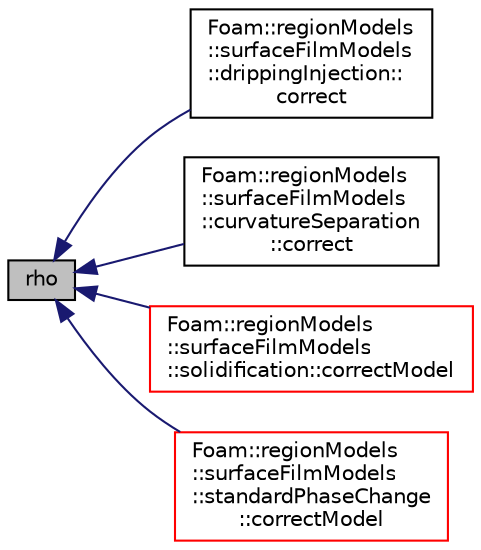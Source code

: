 digraph "rho"
{
  bgcolor="transparent";
  edge [fontname="Helvetica",fontsize="10",labelfontname="Helvetica",labelfontsize="10"];
  node [fontname="Helvetica",fontsize="10",shape=record];
  rankdir="LR";
  Node1 [label="rho",height=0.2,width=0.4,color="black", fillcolor="grey75", style="filled", fontcolor="black"];
  Node1 -> Node2 [dir="back",color="midnightblue",fontsize="10",style="solid",fontname="Helvetica"];
  Node2 [label="Foam::regionModels\l::surfaceFilmModels\l::drippingInjection::\lcorrect",height=0.2,width=0.4,color="black",URL="$a00580.html#a8c67db65404877aac3731246ffb15754",tooltip="Correct. "];
  Node1 -> Node3 [dir="back",color="midnightblue",fontsize="10",style="solid",fontname="Helvetica"];
  Node3 [label="Foam::regionModels\l::surfaceFilmModels\l::curvatureSeparation\l::correct",height=0.2,width=0.4,color="black",URL="$a00446.html#a8c67db65404877aac3731246ffb15754",tooltip="Correct. "];
  Node1 -> Node4 [dir="back",color="midnightblue",fontsize="10",style="solid",fontname="Helvetica"];
  Node4 [label="Foam::regionModels\l::surfaceFilmModels\l::solidification::correctModel",height=0.2,width=0.4,color="red",URL="$a02369.html#abd12427a5e2dc465d748364b75b41c46",tooltip="Correct. "];
  Node1 -> Node5 [dir="back",color="midnightblue",fontsize="10",style="solid",fontname="Helvetica"];
  Node5 [label="Foam::regionModels\l::surfaceFilmModels\l::standardPhaseChange\l::correctModel",height=0.2,width=0.4,color="red",URL="$a02423.html#abd12427a5e2dc465d748364b75b41c46",tooltip="Correct. "];
}
